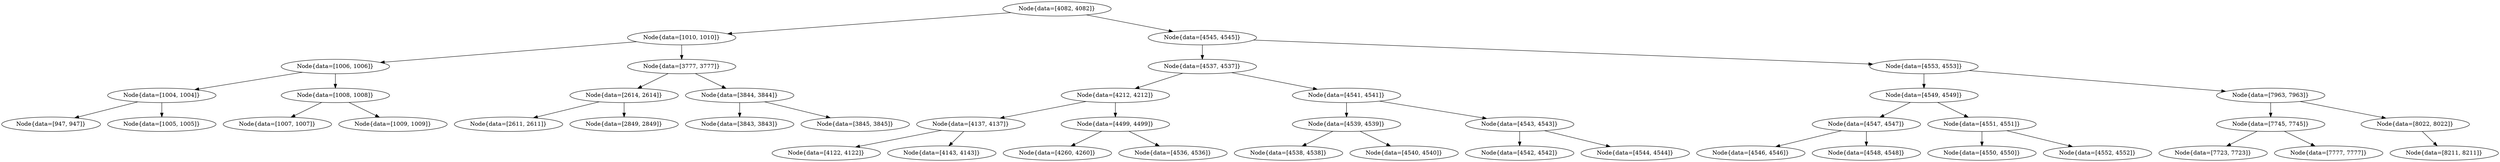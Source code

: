 digraph G{
1133214421 [label="Node{data=[4082, 4082]}"]
1133214421 -> 400995110
400995110 [label="Node{data=[1010, 1010]}"]
400995110 -> 1452224243
1452224243 [label="Node{data=[1006, 1006]}"]
1452224243 -> 2108866380
2108866380 [label="Node{data=[1004, 1004]}"]
2108866380 -> 1710702589
1710702589 [label="Node{data=[947, 947]}"]
2108866380 -> 1193988070
1193988070 [label="Node{data=[1005, 1005]}"]
1452224243 -> 1761450310
1761450310 [label="Node{data=[1008, 1008]}"]
1761450310 -> 6099914
6099914 [label="Node{data=[1007, 1007]}"]
1761450310 -> 1552534763
1552534763 [label="Node{data=[1009, 1009]}"]
400995110 -> 1296924003
1296924003 [label="Node{data=[3777, 3777]}"]
1296924003 -> 1233054245
1233054245 [label="Node{data=[2614, 2614]}"]
1233054245 -> 559244163
559244163 [label="Node{data=[2611, 2611]}"]
1233054245 -> 858328534
858328534 [label="Node{data=[2849, 2849]}"]
1296924003 -> 363448501
363448501 [label="Node{data=[3844, 3844]}"]
363448501 -> 725100519
725100519 [label="Node{data=[3843, 3843]}"]
363448501 -> 561709176
561709176 [label="Node{data=[3845, 3845]}"]
1133214421 -> 1514663484
1514663484 [label="Node{data=[4545, 4545]}"]
1514663484 -> 32536993
32536993 [label="Node{data=[4537, 4537]}"]
32536993 -> 1805480295
1805480295 [label="Node{data=[4212, 4212]}"]
1805480295 -> 312267948
312267948 [label="Node{data=[4137, 4137]}"]
312267948 -> 2001731277
2001731277 [label="Node{data=[4122, 4122]}"]
312267948 -> 1970322676
1970322676 [label="Node{data=[4143, 4143]}"]
1805480295 -> 1969679732
1969679732 [label="Node{data=[4499, 4499]}"]
1969679732 -> 19623616
19623616 [label="Node{data=[4260, 4260]}"]
1969679732 -> 161104318
161104318 [label="Node{data=[4536, 4536]}"]
32536993 -> 2046675813
2046675813 [label="Node{data=[4541, 4541]}"]
2046675813 -> 1001559139
1001559139 [label="Node{data=[4539, 4539]}"]
1001559139 -> 1639297211
1639297211 [label="Node{data=[4538, 4538]}"]
1001559139 -> 989432450
989432450 [label="Node{data=[4540, 4540]}"]
2046675813 -> 759744603
759744603 [label="Node{data=[4543, 4543]}"]
759744603 -> 41308189
41308189 [label="Node{data=[4542, 4542]}"]
759744603 -> 1309280384
1309280384 [label="Node{data=[4544, 4544]}"]
1514663484 -> 944846425
944846425 [label="Node{data=[4553, 4553]}"]
944846425 -> 1395669784
1395669784 [label="Node{data=[4549, 4549]}"]
1395669784 -> 1668706267
1668706267 [label="Node{data=[4547, 4547]}"]
1668706267 -> 2099651901
2099651901 [label="Node{data=[4546, 4546]}"]
1668706267 -> 1291073342
1291073342 [label="Node{data=[4548, 4548]}"]
1395669784 -> 508439875
508439875 [label="Node{data=[4551, 4551]}"]
508439875 -> 1318490598
1318490598 [label="Node{data=[4550, 4550]}"]
508439875 -> 47532740
47532740 [label="Node{data=[4552, 4552]}"]
944846425 -> 1869992039
1869992039 [label="Node{data=[7963, 7963]}"]
1869992039 -> 4115711
4115711 [label="Node{data=[7745, 7745]}"]
4115711 -> 2052945087
2052945087 [label="Node{data=[7723, 7723]}"]
4115711 -> 1391891034
1391891034 [label="Node{data=[7777, 7777]}"]
1869992039 -> 331449995
331449995 [label="Node{data=[8022, 8022]}"]
331449995 -> 1701771576
1701771576 [label="Node{data=[8211, 8211]}"]
}